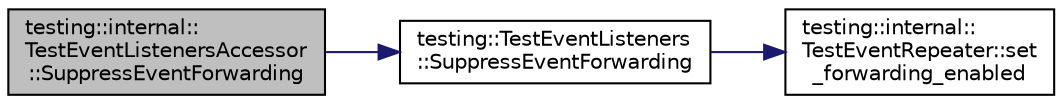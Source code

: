 digraph "testing::internal::TestEventListenersAccessor::SuppressEventForwarding"
{
  edge [fontname="Helvetica",fontsize="10",labelfontname="Helvetica",labelfontsize="10"];
  node [fontname="Helvetica",fontsize="10",shape=record];
  rankdir="LR";
  Node25 [label="testing::internal::\lTestEventListenersAccessor\l::SuppressEventForwarding",height=0.2,width=0.4,color="black", fillcolor="grey75", style="filled", fontcolor="black"];
  Node25 -> Node26 [color="midnightblue",fontsize="10",style="solid",fontname="Helvetica"];
  Node26 [label="testing::TestEventListeners\l::SuppressEventForwarding",height=0.2,width=0.4,color="black", fillcolor="white", style="filled",URL="$df/dab/classtesting_1_1_test_event_listeners.html#a7132550dc1c50bb3399a6d6d3fc9be3d"];
  Node26 -> Node27 [color="midnightblue",fontsize="10",style="solid",fontname="Helvetica"];
  Node27 [label="testing::internal::\lTestEventRepeater::set\l_forwarding_enabled",height=0.2,width=0.4,color="black", fillcolor="white", style="filled",URL="$d2/d7d/classtesting_1_1internal_1_1_test_event_repeater.html#a86c52e311b70598a385a0589277e92e0"];
}
